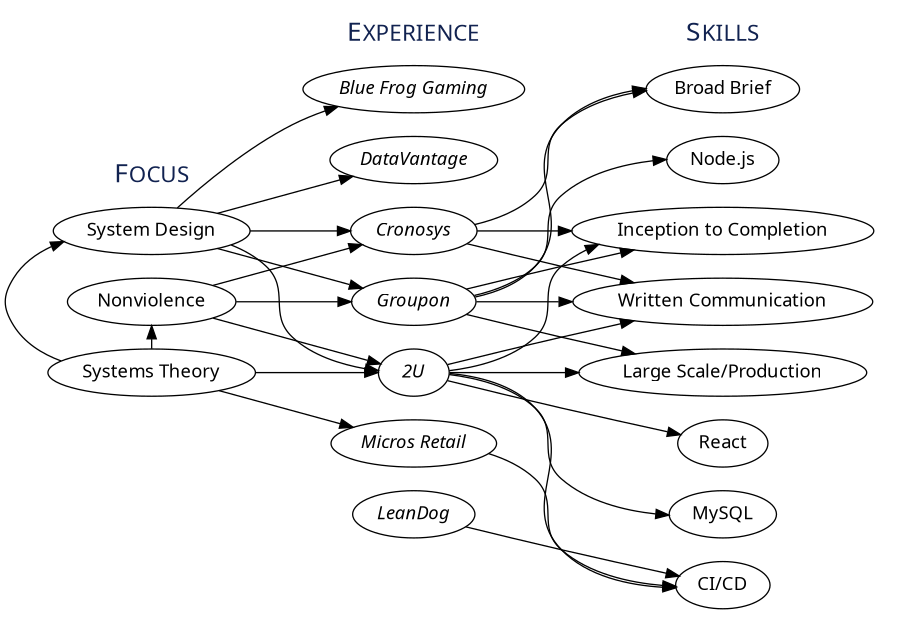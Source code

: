 digraph resume {
  rankdir=LR;
  dpi=300
  size="6,6!"
  node [
    shape=oval
    fontname="Fira Sans";
  ];

  subgraph cluster_goals {
    label = <F<FONT POINT-SIZE="17">OCUS</FONT>>;
    fontcolor="#112250";
    fontsize="20";
    fontname="Fira Sans";

    rank=same
    peripheries=0
    "System Design"
    "Nonviolence"
    "Systems Theory"
    {
      rank=same
      "System Design"
      "Nonviolence"
      "Systems Theory"
    }
  }

  "Systems Theory" -> "Nonviolence"
  "Systems Theory" -> "System Design"

  subgraph cluster_projects {
    label= <E<FONT POINT-SIZE="17">XPERIENCE</FONT>>;
    fontname="Fira Sans";
    fontcolor="#112250";
    fontsize="20";
    peripheries=0;

    node [
      fontname="Fira Sans Italic";
    ];

    "2U"
    "Groupon"
    "LeanDog"
    "Blue Frog Gaming"
    "Micros Retail"
    "Cronosys"
    "DataVantage"
  }

  subgraph cluster_stack {
    label = <S<FONT POINT-SIZE="17">KILLS</FONT>>;
    fontname="Fira Sans";
    fontcolor="#112250";
    fontsize="20";
    peripheries=0;
    "Written Communication";
    "Broad Brief";
    "Inception to Completion";
    "CI/CD";
    "React";
    "Node.js";
    "Large Scale/Production";
    "MySQL";
  }

  // Connect Focus to Projects
  "System Design" -> "Cronosys"
  "System Design" -> "2U"
  "System Design" -> "Groupon"
  "System Design" -> "DataVantage"
  "System Design" -> "Blue Frog Gaming"

  "Nonviolence" -> "Groupon"
  "Nonviolence" -> "2U"
  "Nonviolence" -> "Cronosys"
  "Systems Theory" -> "2U"
  "Systems Theory" -> "Micros Retail"
    
  // Connect Projects to Stack
  "Cronosys" -> "Written Communication"
  "Cronosys" -> "Broad Brief"
  "Cronosys" -> "Inception to Completion"
  "2U" -> "Written Communication"
  "2U" -> "Inception to Completion"
  "2U" -> "React"
  "2U" -> "CI/CD"
  "LeanDog" -> "CI/CD"
  "Micros Retail" -> "CI/CD"
  "Groupon" -> "Written Communication"
  "Groupon" -> "Inception to Completion"
  "Groupon" -> "Broad Brief"
  "Groupon" -> "Node.js"
  "Groupon" -> "Large Scale/Production"
  "2U" -> "Large Scale/Production"
  "2U" -> "MySQL"
}

